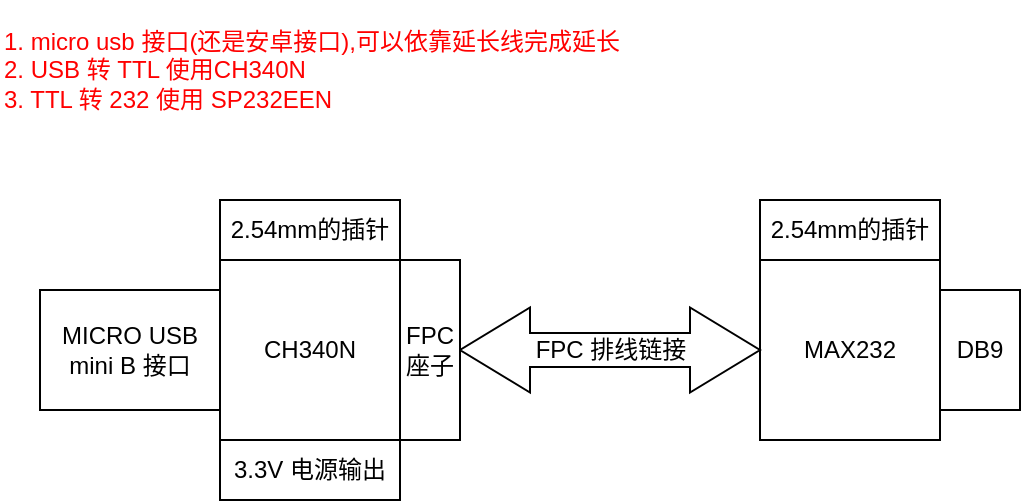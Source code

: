 <mxfile version="13.7.9" type="device"><diagram id="wnSoxOaoNETUDfRZ2St4" name="Page-1"><mxGraphModel dx="597" dy="377" grid="1" gridSize="10" guides="1" tooltips="1" connect="1" arrows="1" fold="1" page="1" pageScale="1" pageWidth="850" pageHeight="1100" math="0" shadow="0"><root><mxCell id="0"/><mxCell id="1" parent="0"/><mxCell id="OZZl32TNNODdKQ-DsTax-1" value="CH340N" style="rounded=0;whiteSpace=wrap;html=1;" vertex="1" parent="1"><mxGeometry x="240" y="190" width="90" height="90" as="geometry"/></mxCell><mxCell id="OZZl32TNNODdKQ-DsTax-2" value="MICRO USB &lt;br&gt;mini B 接口" style="rounded=0;whiteSpace=wrap;html=1;" vertex="1" parent="1"><mxGeometry x="150" y="205" width="90" height="60" as="geometry"/></mxCell><mxCell id="OZZl32TNNODdKQ-DsTax-3" value="DB9" style="rounded=0;whiteSpace=wrap;html=1;" vertex="1" parent="1"><mxGeometry x="600" y="205" width="40" height="60" as="geometry"/></mxCell><mxCell id="OZZl32TNNODdKQ-DsTax-4" value="1. micro usb 接口(还是安卓接口),可以依靠延长线完成延长&lt;br&gt;2. USB 转 TTL 使用CH340N&lt;br&gt;3. TTL 转 232 使用 SP232EEN" style="text;html=1;strokeColor=none;fillColor=none;align=left;verticalAlign=middle;whiteSpace=wrap;rounded=0;fontColor=#FF0000;" vertex="1" parent="1"><mxGeometry x="130" y="60" width="370" height="70" as="geometry"/></mxCell><mxCell id="OZZl32TNNODdKQ-DsTax-5" value="MAX232" style="rounded=0;whiteSpace=wrap;html=1;" vertex="1" parent="1"><mxGeometry x="510" y="190" width="90" height="90" as="geometry"/></mxCell><mxCell id="OZZl32TNNODdKQ-DsTax-7" value="FPC 排线链接" style="html=1;shadow=0;dashed=0;align=center;verticalAlign=middle;shape=mxgraph.arrows2.twoWayArrow;dy=0.6;dx=35;" vertex="1" parent="1"><mxGeometry x="360" y="213.75" width="150" height="42.5" as="geometry"/></mxCell><mxCell id="OZZl32TNNODdKQ-DsTax-10" value="2.54mm的插针" style="rounded=0;whiteSpace=wrap;html=1;" vertex="1" parent="1"><mxGeometry x="240" y="160" width="90" height="30" as="geometry"/></mxCell><mxCell id="OZZl32TNNODdKQ-DsTax-11" value="FPC座子" style="rounded=0;whiteSpace=wrap;html=1;" vertex="1" parent="1"><mxGeometry x="330" y="190" width="30" height="90" as="geometry"/></mxCell><mxCell id="OZZl32TNNODdKQ-DsTax-12" value="3.3V 电源输出" style="rounded=0;whiteSpace=wrap;html=1;" vertex="1" parent="1"><mxGeometry x="240" y="280" width="90" height="30" as="geometry"/></mxCell><mxCell id="OZZl32TNNODdKQ-DsTax-13" value="2.54mm的插针" style="rounded=0;whiteSpace=wrap;html=1;" vertex="1" parent="1"><mxGeometry x="510" y="160" width="90" height="30" as="geometry"/></mxCell></root></mxGraphModel></diagram></mxfile>